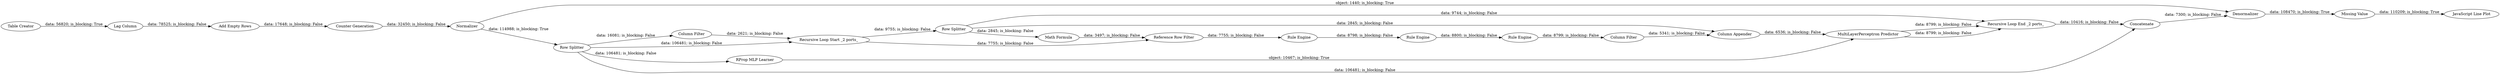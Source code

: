 digraph {
	"-2245258304176063256_21" [label="Column Appender"]
	"-2245258304176063256_18" [label="Rule Engine"]
	"-2245258304176063256_16" [label="Math Formula"]
	"-2245258304176063256_26" [label="JavaScript Line Plot"]
	"-2245258304176063256_24" [label="Row Splitter"]
	"-2245258304176063256_22" [label="Column Filter"]
	"-2245258304176063256_5" [label="RProp MLP Learner"]
	"-2245258304176063256_13" [label="Recursive Loop Start _2 ports_"]
	"-2245258304176063256_19" [label="Rule Engine"]
	"-2245258304176063256_14" [label="Recursive Loop End _2 ports_"]
	"-2245258304176063256_3" [label="Counter Generation"]
	"-2245258304176063256_9" [label=Denormalizer]
	"-2245258304176063256_8" [label=Normalizer]
	"-2245258304176063256_23" [label="Column Filter"]
	"-2245258304176063256_25" [label="Missing Value"]
	"-2245258304176063256_4" [label="Row Splitter"]
	"-2245258304176063256_2" [label="Add Empty Rows"]
	"-2245258304176063256_17" [label="Reference Row Filter"]
	"-2245258304176063256_1" [label="Table Creator"]
	"-2245258304176063256_11" [label=Concatenate]
	"-2245258304176063256_20" [label="Rule Engine"]
	"-2245258304176063256_12" [label="Lag Column"]
	"-2245258304176063256_6" [label="MultiLayerPerceptron Predictor"]
	"-2245258304176063256_17" -> "-2245258304176063256_18" [label="data: 7755; is_blocking: False"]
	"-2245258304176063256_1" -> "-2245258304176063256_12" [label="data: 56820; is_blocking: True"]
	"-2245258304176063256_23" -> "-2245258304176063256_21" [label="data: 5341; is_blocking: False"]
	"-2245258304176063256_4" -> "-2245258304176063256_5" [label="data: 106481; is_blocking: False"]
	"-2245258304176063256_20" -> "-2245258304176063256_23" [label="data: 8799; is_blocking: False"]
	"-2245258304176063256_11" -> "-2245258304176063256_9" [label="data: 7300; is_blocking: False"]
	"-2245258304176063256_9" -> "-2245258304176063256_25" [label="data: 108470; is_blocking: True"]
	"-2245258304176063256_19" -> "-2245258304176063256_20" [label="data: 8800; is_blocking: False"]
	"-2245258304176063256_24" -> "-2245258304176063256_21" [label="data: 2845; is_blocking: False"]
	"-2245258304176063256_6" -> "-2245258304176063256_14" [label="data: 8799; is_blocking: False"]
	"-2245258304176063256_8" -> "-2245258304176063256_4" [label="data: 114988; is_blocking: True"]
	"-2245258304176063256_13" -> "-2245258304176063256_17" [label="data: 7755; is_blocking: False"]
	"-2245258304176063256_14" -> "-2245258304176063256_11" [label="data: 10416; is_blocking: False"]
	"-2245258304176063256_25" -> "-2245258304176063256_26" [label="data: 110209; is_blocking: True"]
	"-2245258304176063256_24" -> "-2245258304176063256_16" [label="data: 2845; is_blocking: False"]
	"-2245258304176063256_16" -> "-2245258304176063256_17" [label="data: 3497; is_blocking: False"]
	"-2245258304176063256_3" -> "-2245258304176063256_8" [label="data: 32450; is_blocking: False"]
	"-2245258304176063256_4" -> "-2245258304176063256_13" [label="data: 106481; is_blocking: False"]
	"-2245258304176063256_4" -> "-2245258304176063256_22" [label="data: 16081; is_blocking: False"]
	"-2245258304176063256_22" -> "-2245258304176063256_13" [label="data: 2621; is_blocking: False"]
	"-2245258304176063256_6" -> "-2245258304176063256_14" [label="data: 8799; is_blocking: False"]
	"-2245258304176063256_8" -> "-2245258304176063256_9" [label="object: 1440; is_blocking: True"]
	"-2245258304176063256_12" -> "-2245258304176063256_2" [label="data: 78525; is_blocking: False"]
	"-2245258304176063256_24" -> "-2245258304176063256_14" [label="data: 9744; is_blocking: False"]
	"-2245258304176063256_2" -> "-2245258304176063256_3" [label="data: 17648; is_blocking: False"]
	"-2245258304176063256_4" -> "-2245258304176063256_11" [label="data: 106481; is_blocking: False"]
	"-2245258304176063256_21" -> "-2245258304176063256_6" [label="data: 6536; is_blocking: False"]
	"-2245258304176063256_18" -> "-2245258304176063256_19" [label="data: 8798; is_blocking: False"]
	"-2245258304176063256_5" -> "-2245258304176063256_6" [label="object: 10467; is_blocking: True"]
	"-2245258304176063256_13" -> "-2245258304176063256_24" [label="data: 9755; is_blocking: False"]
	rankdir=LR
}
